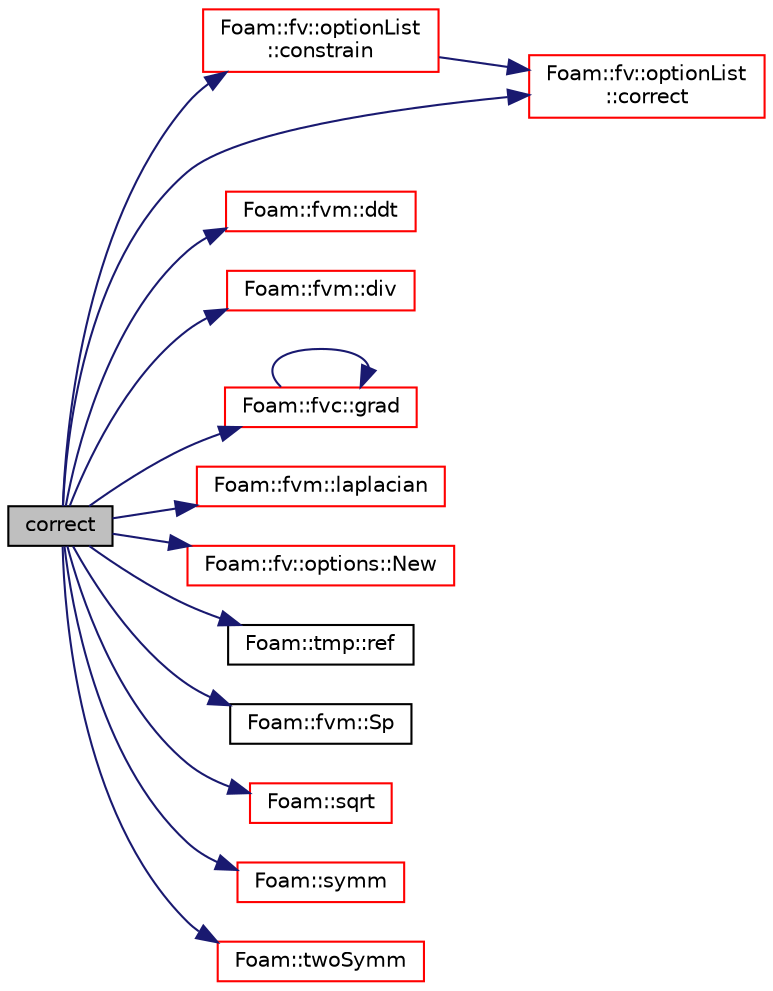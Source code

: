 digraph "correct"
{
  bgcolor="transparent";
  edge [fontname="Helvetica",fontsize="10",labelfontname="Helvetica",labelfontsize="10"];
  node [fontname="Helvetica",fontsize="10",shape=record];
  rankdir="LR";
  Node201 [label="correct",height=0.2,width=0.4,color="black", fillcolor="grey75", style="filled", fontcolor="black"];
  Node201 -> Node202 [color="midnightblue",fontsize="10",style="solid",fontname="Helvetica"];
  Node202 [label="Foam::fv::optionList\l::constrain",height=0.2,width=0.4,color="red",URL="$a22669.html#ab41c286bca1d06f1df7ae33c4f45b1bd",tooltip="Apply constraints to equation. "];
  Node202 -> Node211 [color="midnightblue",fontsize="10",style="solid",fontname="Helvetica"];
  Node211 [label="Foam::fv::optionList\l::correct",height=0.2,width=0.4,color="red",URL="$a22669.html#ae3e6a795c3429c465e44e8953d47e34a",tooltip="Apply correction to field. "];
  Node201 -> Node211 [color="midnightblue",fontsize="10",style="solid",fontname="Helvetica"];
  Node201 -> Node219 [color="midnightblue",fontsize="10",style="solid",fontname="Helvetica"];
  Node219 [label="Foam::fvm::ddt",height=0.2,width=0.4,color="red",URL="$a21862.html#a2d88eca98ab69b84af7ddb96e35f5a44"];
  Node201 -> Node269 [color="midnightblue",fontsize="10",style="solid",fontname="Helvetica"];
  Node269 [label="Foam::fvm::div",height=0.2,width=0.4,color="red",URL="$a21862.html#a058dd4757c11ae656c8d576632b33d25"];
  Node201 -> Node278 [color="midnightblue",fontsize="10",style="solid",fontname="Helvetica"];
  Node278 [label="Foam::fvc::grad",height=0.2,width=0.4,color="red",URL="$a21861.html#a7c00ec90ecc15ed3005255e42c52827a"];
  Node278 -> Node278 [color="midnightblue",fontsize="10",style="solid",fontname="Helvetica"];
  Node201 -> Node280 [color="midnightblue",fontsize="10",style="solid",fontname="Helvetica"];
  Node280 [label="Foam::fvm::laplacian",height=0.2,width=0.4,color="red",URL="$a21862.html#a05679b154654e47e9f1e2fbd2bc0bae0"];
  Node201 -> Node283 [color="midnightblue",fontsize="10",style="solid",fontname="Helvetica"];
  Node283 [label="Foam::fv::options::New",height=0.2,width=0.4,color="red",URL="$a22673.html#a616ee355e53d26b92cf6a39d39f5c594",tooltip="Construct fvOptions and register to datbase if not present. "];
  Node201 -> Node300 [color="midnightblue",fontsize="10",style="solid",fontname="Helvetica"];
  Node300 [label="Foam::tmp::ref",height=0.2,width=0.4,color="black",URL="$a27077.html#aeaf81e641282874cef07f5b808efc83b",tooltip="Return non-const reference or generate a fatal error. "];
  Node201 -> Node301 [color="midnightblue",fontsize="10",style="solid",fontname="Helvetica"];
  Node301 [label="Foam::fvm::Sp",height=0.2,width=0.4,color="black",URL="$a21862.html#a85d1dcca92042fd0a570c31ea79c160d"];
  Node201 -> Node302 [color="midnightblue",fontsize="10",style="solid",fontname="Helvetica"];
  Node302 [label="Foam::sqrt",height=0.2,width=0.4,color="red",URL="$a21851.html#a8616bd62eebf2342a80222fecb1bda71"];
  Node201 -> Node303 [color="midnightblue",fontsize="10",style="solid",fontname="Helvetica"];
  Node303 [label="Foam::symm",height=0.2,width=0.4,color="red",URL="$a21851.html#a112755faabb5ff081d7a25a936a1d3c4"];
  Node201 -> Node304 [color="midnightblue",fontsize="10",style="solid",fontname="Helvetica"];
  Node304 [label="Foam::twoSymm",height=0.2,width=0.4,color="red",URL="$a21851.html#a446550beb700669a32e76d9b87d5e043"];
}
